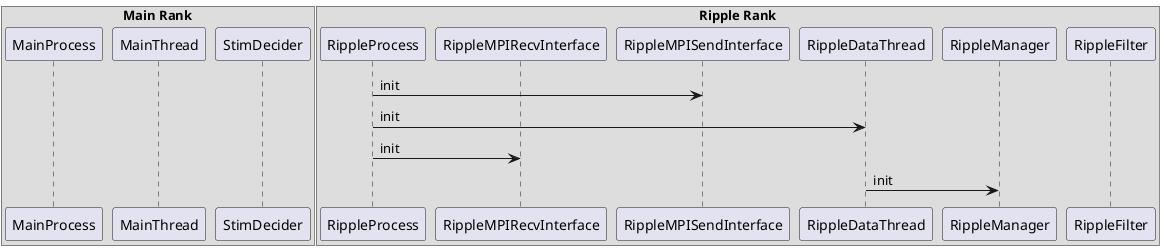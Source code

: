 @startuml

box "Main Rank"
    participant MainProcess
    participant MainThread
    participant StimDecider
end box

box "Ripple Rank"
    participant RippleProcess
    participant RippleMPIRecvInterface
    participant RippleMPISendInterface
    participant RippleDataThread
    participant RippleManager
    participant RippleFilter
end box

RippleProcess -> RippleMPISendInterface: init
RippleProcess -> RippleDataThread: init
RippleProcess -> RippleMPIRecvInterface: init
RippleDataThread -> RippleManager: init



@enduml